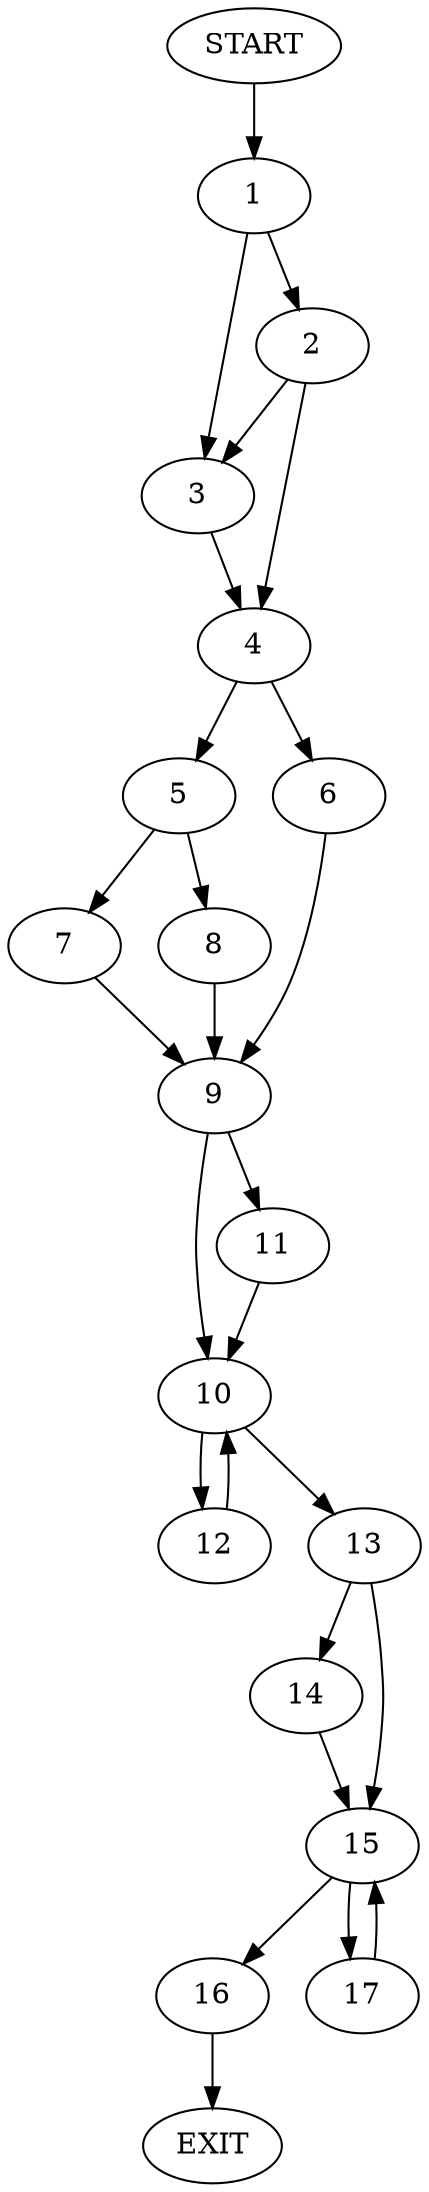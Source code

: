 digraph {
0 [label="START"]
18 [label="EXIT"]
0 -> 1
1 -> 2
1 -> 3
3 -> 4
2 -> 4
2 -> 3
4 -> 5
4 -> 6
5 -> 7
5 -> 8
6 -> 9
9 -> 10
9 -> 11
7 -> 9
8 -> 9
11 -> 10
10 -> 12
10 -> 13
12 -> 10
13 -> 14
13 -> 15
15 -> 16
15 -> 17
14 -> 15
16 -> 18
17 -> 15
}
